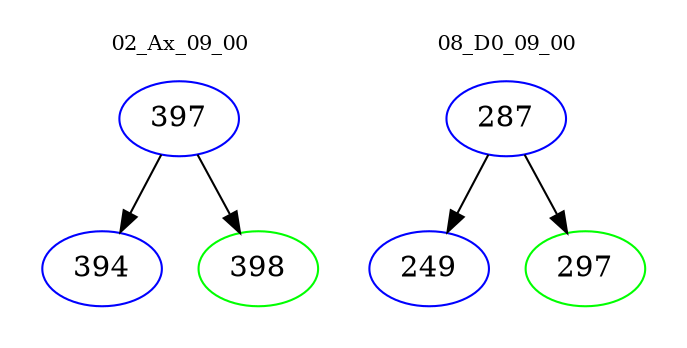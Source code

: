 digraph{
subgraph cluster_0 {
color = white
label = "02_Ax_09_00";
fontsize=10;
T0_397 [label="397", color="blue"]
T0_397 -> T0_394 [color="black"]
T0_394 [label="394", color="blue"]
T0_397 -> T0_398 [color="black"]
T0_398 [label="398", color="green"]
}
subgraph cluster_1 {
color = white
label = "08_D0_09_00";
fontsize=10;
T1_287 [label="287", color="blue"]
T1_287 -> T1_249 [color="black"]
T1_249 [label="249", color="blue"]
T1_287 -> T1_297 [color="black"]
T1_297 [label="297", color="green"]
}
}
